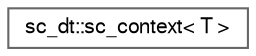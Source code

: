 digraph "Graphical Class Hierarchy"
{
 // LATEX_PDF_SIZE
  bgcolor="transparent";
  edge [fontname=FreeSans,fontsize=10,labelfontname=FreeSans,labelfontsize=10];
  node [fontname=FreeSans,fontsize=10,shape=box,height=0.2,width=0.4];
  rankdir="LR";
  Node0 [id="Node000000",label="sc_dt::sc_context\< T \>",height=0.2,width=0.4,color="grey40", fillcolor="white", style="filled",URL="$a01681.html",tooltip=" "];
}
